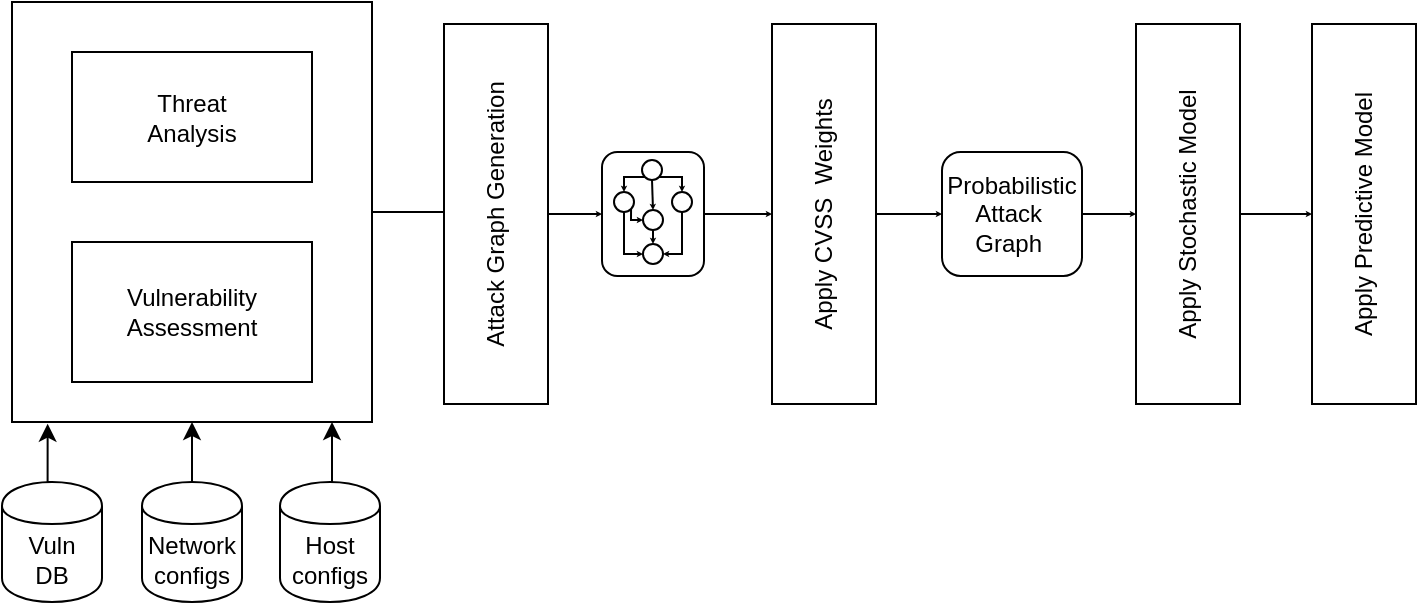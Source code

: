 <mxfile version="10.8.0" type="device"><diagram id="nMZi05rT5LPDI70fR7F9" name="Page-1"><mxGraphModel dx="2177" dy="827" grid="1" gridSize="10" guides="1" tooltips="1" connect="1" arrows="1" fold="1" page="1" pageScale="1" pageWidth="850" pageHeight="1100" math="0" shadow="0"><root><mxCell id="0"/><mxCell id="1" parent="0"/><mxCell id="D3nZvqduVP6rfO8ycj3L-1" style="edgeStyle=orthogonalEdgeStyle;rounded=0;jumpSize=3;orthogonalLoop=1;jettySize=auto;html=1;startSize=3;endSize=0;" edge="1" parent="1" source="D3nZvqduVP6rfO8ycj3L-2"><mxGeometry relative="1" as="geometry"><mxPoint x="220" y="175" as="targetPoint"/></mxGeometry></mxCell><mxCell id="D3nZvqduVP6rfO8ycj3L-2" value="" style="rounded=0;whiteSpace=wrap;html=1;" vertex="1" parent="1"><mxGeometry x="-6" y="70" width="180" height="210" as="geometry"/></mxCell><mxCell id="D3nZvqduVP6rfO8ycj3L-3" value="Threat &lt;br&gt;Analysis" style="rounded=0;whiteSpace=wrap;html=1;" vertex="1" parent="1"><mxGeometry x="24" y="95" width="120" height="65" as="geometry"/></mxCell><mxCell id="D3nZvqduVP6rfO8ycj3L-4" value="Vulnerability&lt;br&gt;Assessment&lt;br&gt;" style="rounded=0;whiteSpace=wrap;html=1;" vertex="1" parent="1"><mxGeometry x="24" y="190" width="120" height="70" as="geometry"/></mxCell><mxCell id="D3nZvqduVP6rfO8ycj3L-5" style="edgeStyle=orthogonalEdgeStyle;rounded=0;orthogonalLoop=1;jettySize=auto;html=1;exitX=0.5;exitY=0;exitDx=0;exitDy=0;entryX=0.099;entryY=1.004;entryDx=0;entryDy=0;entryPerimeter=0;" edge="1" parent="1" source="D3nZvqduVP6rfO8ycj3L-6" target="D3nZvqduVP6rfO8ycj3L-2"><mxGeometry relative="1" as="geometry"/></mxCell><mxCell id="D3nZvqduVP6rfO8ycj3L-6" value="Vuln&lt;br&gt;DB&lt;br&gt;" style="shape=cylinder;whiteSpace=wrap;html=1;boundedLbl=1;backgroundOutline=1;" vertex="1" parent="1"><mxGeometry x="-11" y="310" width="50" height="60" as="geometry"/></mxCell><mxCell id="D3nZvqduVP6rfO8ycj3L-7" style="edgeStyle=orthogonalEdgeStyle;rounded=0;orthogonalLoop=1;jettySize=auto;html=1;exitX=0.5;exitY=0;exitDx=0;exitDy=0;entryX=0.5;entryY=1;entryDx=0;entryDy=0;" edge="1" parent="1" source="D3nZvqduVP6rfO8ycj3L-8" target="D3nZvqduVP6rfO8ycj3L-2"><mxGeometry relative="1" as="geometry"/></mxCell><mxCell id="D3nZvqduVP6rfO8ycj3L-8" value="Network&lt;br&gt;configs&lt;br&gt;" style="shape=cylinder;whiteSpace=wrap;html=1;boundedLbl=1;backgroundOutline=1;" vertex="1" parent="1"><mxGeometry x="59" y="310" width="50" height="60" as="geometry"/></mxCell><mxCell id="D3nZvqduVP6rfO8ycj3L-9" style="edgeStyle=orthogonalEdgeStyle;rounded=0;orthogonalLoop=1;jettySize=auto;html=1;exitX=0.5;exitY=0;exitDx=0;exitDy=0;" edge="1" parent="1" source="D3nZvqduVP6rfO8ycj3L-10"><mxGeometry relative="1" as="geometry"><mxPoint x="154" y="280" as="targetPoint"/></mxGeometry></mxCell><mxCell id="D3nZvqduVP6rfO8ycj3L-10" value="Host&lt;br&gt;configs&lt;br&gt;" style="shape=cylinder;whiteSpace=wrap;html=1;boundedLbl=1;backgroundOutline=1;" vertex="1" parent="1"><mxGeometry x="128" y="310" width="50" height="60" as="geometry"/></mxCell><mxCell id="D3nZvqduVP6rfO8ycj3L-11" style="edgeStyle=orthogonalEdgeStyle;rounded=0;jumpSize=3;orthogonalLoop=1;jettySize=auto;html=1;exitX=0.5;exitY=1;exitDx=0;exitDy=0;entryX=0;entryY=0.5;entryDx=0;entryDy=0;startSize=3;endSize=0;" edge="1" parent="1" source="D3nZvqduVP6rfO8ycj3L-12" target="D3nZvqduVP6rfO8ycj3L-14"><mxGeometry relative="1" as="geometry"/></mxCell><mxCell id="D3nZvqduVP6rfO8ycj3L-12" value="Attack Graph Generation" style="rounded=0;whiteSpace=wrap;html=1;rotation=-90;" vertex="1" parent="1"><mxGeometry x="141" y="150" width="190" height="52" as="geometry"/></mxCell><mxCell id="D3nZvqduVP6rfO8ycj3L-13" style="edgeStyle=orthogonalEdgeStyle;rounded=0;jumpSize=3;orthogonalLoop=1;jettySize=auto;html=1;exitX=1;exitY=0.5;exitDx=0;exitDy=0;entryX=0.5;entryY=0;entryDx=0;entryDy=0;startSize=3;endSize=0;" edge="1" parent="1" source="D3nZvqduVP6rfO8ycj3L-14" target="D3nZvqduVP6rfO8ycj3L-28"><mxGeometry relative="1" as="geometry"/></mxCell><mxCell id="D3nZvqduVP6rfO8ycj3L-14" value="" style="rounded=1;whiteSpace=wrap;html=1;" vertex="1" parent="1"><mxGeometry x="289" y="145" width="51" height="62" as="geometry"/></mxCell><mxCell id="D3nZvqduVP6rfO8ycj3L-15" style="edgeStyle=orthogonalEdgeStyle;rounded=0;orthogonalLoop=1;jettySize=auto;html=1;exitX=0;exitY=1;exitDx=0;exitDy=0;entryX=0.5;entryY=0;entryDx=0;entryDy=0;endSize=0;startSize=3;jumpSize=3;" edge="1" parent="1" source="D3nZvqduVP6rfO8ycj3L-18" target="D3nZvqduVP6rfO8ycj3L-21"><mxGeometry relative="1" as="geometry"/></mxCell><mxCell id="D3nZvqduVP6rfO8ycj3L-16" style="edgeStyle=orthogonalEdgeStyle;rounded=0;orthogonalLoop=1;jettySize=auto;html=1;exitX=1;exitY=1;exitDx=0;exitDy=0;entryX=0.5;entryY=0;entryDx=0;entryDy=0;endSize=0;startSize=3;jumpSize=3;" edge="1" parent="1" source="D3nZvqduVP6rfO8ycj3L-18" target="D3nZvqduVP6rfO8ycj3L-23"><mxGeometry relative="1" as="geometry"/></mxCell><mxCell id="D3nZvqduVP6rfO8ycj3L-17" style="edgeStyle=orthogonalEdgeStyle;rounded=0;orthogonalLoop=1;jettySize=auto;html=1;exitX=0.5;exitY=1;exitDx=0;exitDy=0;entryX=0.5;entryY=0;entryDx=0;entryDy=0;endSize=0;startSize=3;jumpSize=3;" edge="1" parent="1" source="D3nZvqduVP6rfO8ycj3L-18" target="D3nZvqduVP6rfO8ycj3L-25"><mxGeometry relative="1" as="geometry"/></mxCell><mxCell id="D3nZvqduVP6rfO8ycj3L-18" value="" style="ellipse;whiteSpace=wrap;html=1;aspect=fixed;" vertex="1" parent="1"><mxGeometry x="309" y="149" width="10" height="10" as="geometry"/></mxCell><mxCell id="D3nZvqduVP6rfO8ycj3L-19" style="edgeStyle=orthogonalEdgeStyle;rounded=0;orthogonalLoop=1;jettySize=auto;html=1;exitX=0.5;exitY=1;exitDx=0;exitDy=0;entryX=0;entryY=0.5;entryDx=0;entryDy=0;endSize=0;startSize=3;jumpSize=3;" edge="1" parent="1" source="D3nZvqduVP6rfO8ycj3L-21" target="D3nZvqduVP6rfO8ycj3L-26"><mxGeometry relative="1" as="geometry"><Array as="points"><mxPoint x="300" y="196"/></Array></mxGeometry></mxCell><mxCell id="D3nZvqduVP6rfO8ycj3L-20" style="edgeStyle=orthogonalEdgeStyle;rounded=0;jumpSize=3;orthogonalLoop=1;jettySize=auto;html=1;exitX=1;exitY=1;exitDx=0;exitDy=0;entryX=0;entryY=0.5;entryDx=0;entryDy=0;startSize=3;endSize=0;" edge="1" parent="1" source="D3nZvqduVP6rfO8ycj3L-21" target="D3nZvqduVP6rfO8ycj3L-25"><mxGeometry relative="1" as="geometry"><Array as="points"><mxPoint x="304" y="179"/></Array></mxGeometry></mxCell><mxCell id="D3nZvqduVP6rfO8ycj3L-21" value="" style="ellipse;whiteSpace=wrap;html=1;aspect=fixed;" vertex="1" parent="1"><mxGeometry x="295" y="165" width="10" height="10" as="geometry"/></mxCell><mxCell id="D3nZvqduVP6rfO8ycj3L-22" style="edgeStyle=orthogonalEdgeStyle;rounded=0;orthogonalLoop=1;jettySize=auto;html=1;exitX=0.5;exitY=1;exitDx=0;exitDy=0;entryX=1;entryY=0.5;entryDx=0;entryDy=0;endSize=0;startSize=3;jumpSize=3;" edge="1" parent="1" source="D3nZvqduVP6rfO8ycj3L-23" target="D3nZvqduVP6rfO8ycj3L-26"><mxGeometry relative="1" as="geometry"><Array as="points"><mxPoint x="329" y="196"/></Array></mxGeometry></mxCell><mxCell id="D3nZvqduVP6rfO8ycj3L-23" value="" style="ellipse;whiteSpace=wrap;html=1;aspect=fixed;" vertex="1" parent="1"><mxGeometry x="324" y="165" width="10" height="10" as="geometry"/></mxCell><mxCell id="D3nZvqduVP6rfO8ycj3L-24" style="edgeStyle=orthogonalEdgeStyle;rounded=0;orthogonalLoop=1;jettySize=auto;html=1;exitX=0.5;exitY=1;exitDx=0;exitDy=0;entryX=0.5;entryY=0;entryDx=0;entryDy=0;endSize=0;startSize=4;" edge="1" parent="1" source="D3nZvqduVP6rfO8ycj3L-25" target="D3nZvqduVP6rfO8ycj3L-26"><mxGeometry relative="1" as="geometry"/></mxCell><mxCell id="D3nZvqduVP6rfO8ycj3L-25" value="" style="ellipse;whiteSpace=wrap;html=1;aspect=fixed;" vertex="1" parent="1"><mxGeometry x="309.5" y="174" width="10" height="10" as="geometry"/></mxCell><mxCell id="D3nZvqduVP6rfO8ycj3L-26" value="" style="ellipse;whiteSpace=wrap;html=1;aspect=fixed;" vertex="1" parent="1"><mxGeometry x="309.5" y="191" width="10" height="10" as="geometry"/></mxCell><mxCell id="D3nZvqduVP6rfO8ycj3L-27" style="edgeStyle=orthogonalEdgeStyle;rounded=0;jumpSize=3;orthogonalLoop=1;jettySize=auto;html=1;exitX=0.5;exitY=1;exitDx=0;exitDy=0;entryX=0;entryY=0.5;entryDx=0;entryDy=0;startSize=3;endSize=0;" edge="1" parent="1" source="D3nZvqduVP6rfO8ycj3L-28" target="D3nZvqduVP6rfO8ycj3L-30"><mxGeometry relative="1" as="geometry"/></mxCell><mxCell id="D3nZvqduVP6rfO8ycj3L-28" value="Apply CVSS&amp;nbsp; Weights" style="rounded=0;whiteSpace=wrap;html=1;rotation=-90;" vertex="1" parent="1"><mxGeometry x="305" y="150" width="190" height="52" as="geometry"/></mxCell><mxCell id="D3nZvqduVP6rfO8ycj3L-29" style="edgeStyle=orthogonalEdgeStyle;rounded=0;jumpSize=3;orthogonalLoop=1;jettySize=auto;html=1;exitX=1;exitY=0.5;exitDx=0;exitDy=0;startSize=3;endSize=0;" edge="1" parent="1" source="D3nZvqduVP6rfO8ycj3L-30" target="D3nZvqduVP6rfO8ycj3L-32"><mxGeometry relative="1" as="geometry"/></mxCell><mxCell id="D3nZvqduVP6rfO8ycj3L-30" value="Probabilistic&lt;br&gt;Attack&amp;nbsp;&lt;br&gt;Graph&amp;nbsp;" style="rounded=1;whiteSpace=wrap;html=1;" vertex="1" parent="1"><mxGeometry x="459" y="145" width="70" height="62" as="geometry"/></mxCell><mxCell id="D3nZvqduVP6rfO8ycj3L-31" style="edgeStyle=orthogonalEdgeStyle;rounded=0;jumpSize=3;orthogonalLoop=1;jettySize=auto;html=1;exitX=0.5;exitY=1;exitDx=0;exitDy=0;startSize=3;endSize=0;" edge="1" parent="1" source="D3nZvqduVP6rfO8ycj3L-32" target="D3nZvqduVP6rfO8ycj3L-33"><mxGeometry relative="1" as="geometry"><mxPoint x="650" y="175.905" as="targetPoint"/></mxGeometry></mxCell><mxCell id="D3nZvqduVP6rfO8ycj3L-32" value="Apply Stochastic Model" style="rounded=0;whiteSpace=wrap;html=1;rotation=-90;" vertex="1" parent="1"><mxGeometry x="487" y="150" width="190" height="52" as="geometry"/></mxCell><mxCell id="D3nZvqduVP6rfO8ycj3L-33" value="Apply Predictive Model" style="rounded=0;whiteSpace=wrap;html=1;rotation=-90;" vertex="1" parent="1"><mxGeometry x="575" y="150" width="190" height="52" as="geometry"/></mxCell></root></mxGraphModel></diagram></mxfile>